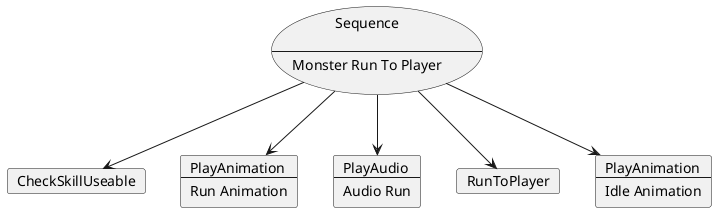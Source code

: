 @startuml

usecase Sequence[
    Sequence
    
    ---
    Monster Run To Player
]
card CheckSkillUseable
card PlayAnimation0[
    PlayAnimation
    ---
    Run Animation
]
card PlayAudio[
    PlayAudio
    ---
    Audio Run
]
card RunToPlayer
card PlayAnimation1[
    PlayAnimation
    ---
    Idle Animation
]

Sequence-->CheckSkillUseable
Sequence-->PlayAnimation0
Sequence-->PlayAudio
Sequence-->RunToPlayer
Sequence-->PlayAnimation1

@enduml
